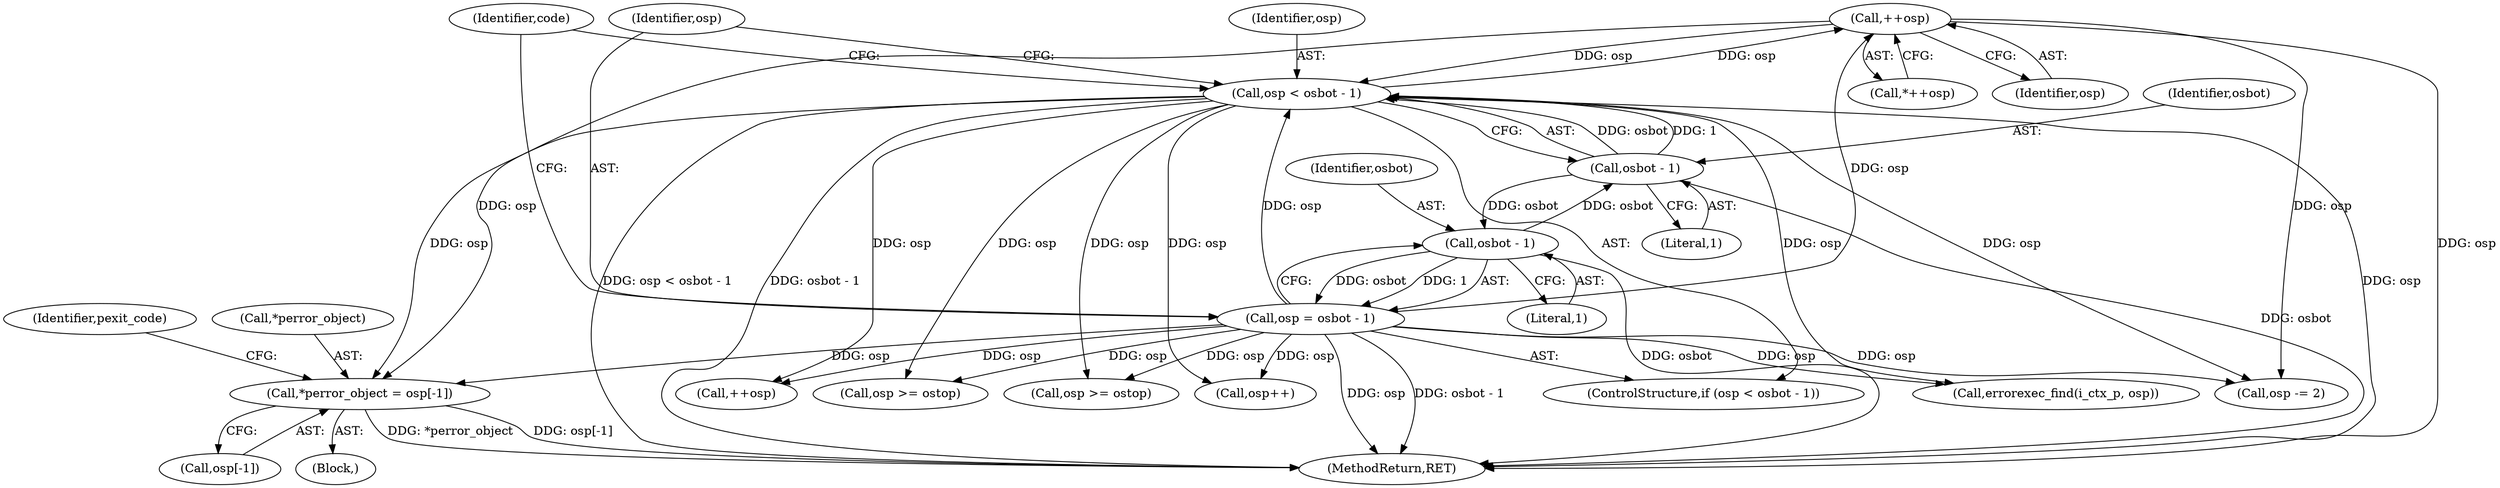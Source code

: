 digraph "0_ghostscript_a6807394bd94b708be24758287b606154daaaed9@array" {
"1000285" [label="(Call,*perror_object = osp[-1])"];
"1000568" [label="(Call,++osp)"];
"1000372" [label="(Call,osp < osbot - 1)"];
"1000377" [label="(Call,osp = osbot - 1)"];
"1000379" [label="(Call,osbot - 1)"];
"1000374" [label="(Call,osbot - 1)"];
"1000288" [label="(Call,osp[-1])"];
"1000372" [label="(Call,osp < osbot - 1)"];
"1000686" [label="(Call,osp++)"];
"1000375" [label="(Identifier,osbot)"];
"1000599" [label="(Call,++osp)"];
"1000387" [label="(Call,osp >= ostop)"];
"1000449" [label="(Call,osp >= ostop)"];
"1000294" [label="(Identifier,pexit_code)"];
"1000567" [label="(Call,*++osp)"];
"1000383" [label="(Identifier,code)"];
"1000302" [label="(Call,osp -= 2)"];
"1000373" [label="(Identifier,osp)"];
"1000276" [label="(Block,)"];
"1000380" [label="(Identifier,osbot)"];
"1000374" [label="(Call,osbot - 1)"];
"1000783" [label="(MethodReturn,RET)"];
"1000371" [label="(ControlStructure,if (osp < osbot - 1))"];
"1000377" [label="(Call,osp = osbot - 1)"];
"1000286" [label="(Call,*perror_object)"];
"1000378" [label="(Identifier,osp)"];
"1000379" [label="(Call,osbot - 1)"];
"1000376" [label="(Literal,1)"];
"1000703" [label="(Call,errorexec_find(i_ctx_p, osp))"];
"1000568" [label="(Call,++osp)"];
"1000381" [label="(Literal,1)"];
"1000285" [label="(Call,*perror_object = osp[-1])"];
"1000569" [label="(Identifier,osp)"];
"1000285" -> "1000276"  [label="AST: "];
"1000285" -> "1000288"  [label="CFG: "];
"1000286" -> "1000285"  [label="AST: "];
"1000288" -> "1000285"  [label="AST: "];
"1000294" -> "1000285"  [label="CFG: "];
"1000285" -> "1000783"  [label="DDG: *perror_object"];
"1000285" -> "1000783"  [label="DDG: osp[-1]"];
"1000568" -> "1000285"  [label="DDG: osp"];
"1000372" -> "1000285"  [label="DDG: osp"];
"1000377" -> "1000285"  [label="DDG: osp"];
"1000568" -> "1000567"  [label="AST: "];
"1000568" -> "1000569"  [label="CFG: "];
"1000569" -> "1000568"  [label="AST: "];
"1000567" -> "1000568"  [label="CFG: "];
"1000568" -> "1000783"  [label="DDG: osp"];
"1000568" -> "1000302"  [label="DDG: osp"];
"1000568" -> "1000372"  [label="DDG: osp"];
"1000372" -> "1000568"  [label="DDG: osp"];
"1000377" -> "1000568"  [label="DDG: osp"];
"1000372" -> "1000371"  [label="AST: "];
"1000372" -> "1000374"  [label="CFG: "];
"1000373" -> "1000372"  [label="AST: "];
"1000374" -> "1000372"  [label="AST: "];
"1000378" -> "1000372"  [label="CFG: "];
"1000383" -> "1000372"  [label="CFG: "];
"1000372" -> "1000783"  [label="DDG: osp"];
"1000372" -> "1000783"  [label="DDG: osp < osbot - 1"];
"1000372" -> "1000783"  [label="DDG: osbot - 1"];
"1000372" -> "1000302"  [label="DDG: osp"];
"1000377" -> "1000372"  [label="DDG: osp"];
"1000374" -> "1000372"  [label="DDG: osbot"];
"1000374" -> "1000372"  [label="DDG: 1"];
"1000372" -> "1000387"  [label="DDG: osp"];
"1000372" -> "1000449"  [label="DDG: osp"];
"1000372" -> "1000599"  [label="DDG: osp"];
"1000372" -> "1000686"  [label="DDG: osp"];
"1000372" -> "1000703"  [label="DDG: osp"];
"1000377" -> "1000371"  [label="AST: "];
"1000377" -> "1000379"  [label="CFG: "];
"1000378" -> "1000377"  [label="AST: "];
"1000379" -> "1000377"  [label="AST: "];
"1000383" -> "1000377"  [label="CFG: "];
"1000377" -> "1000783"  [label="DDG: osbot - 1"];
"1000377" -> "1000783"  [label="DDG: osp"];
"1000377" -> "1000302"  [label="DDG: osp"];
"1000379" -> "1000377"  [label="DDG: osbot"];
"1000379" -> "1000377"  [label="DDG: 1"];
"1000377" -> "1000387"  [label="DDG: osp"];
"1000377" -> "1000449"  [label="DDG: osp"];
"1000377" -> "1000599"  [label="DDG: osp"];
"1000377" -> "1000686"  [label="DDG: osp"];
"1000377" -> "1000703"  [label="DDG: osp"];
"1000379" -> "1000381"  [label="CFG: "];
"1000380" -> "1000379"  [label="AST: "];
"1000381" -> "1000379"  [label="AST: "];
"1000379" -> "1000783"  [label="DDG: osbot"];
"1000379" -> "1000374"  [label="DDG: osbot"];
"1000374" -> "1000379"  [label="DDG: osbot"];
"1000374" -> "1000376"  [label="CFG: "];
"1000375" -> "1000374"  [label="AST: "];
"1000376" -> "1000374"  [label="AST: "];
"1000374" -> "1000783"  [label="DDG: osbot"];
}
